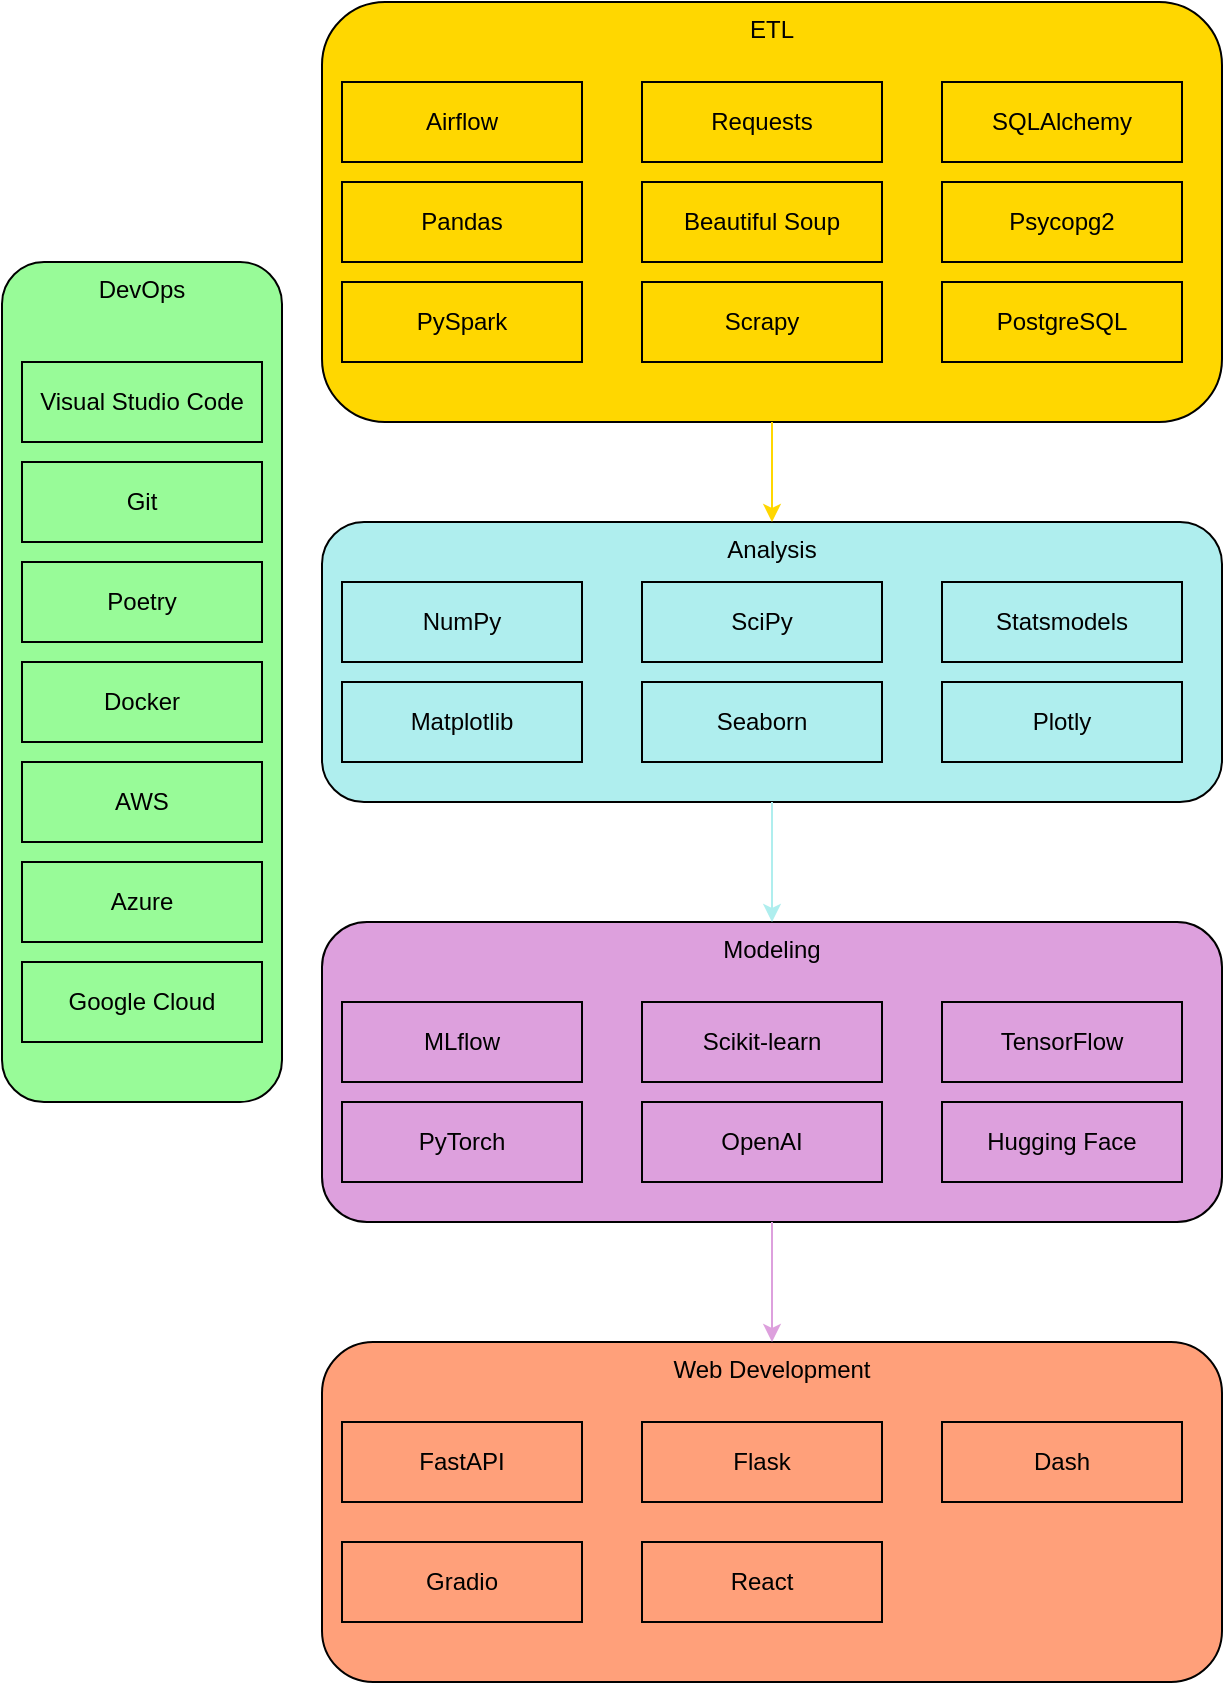 <mxfile>
    <diagram name="Tech Stack" id="0">
        <mxGraphModel dx="664" dy="611" grid="1" gridSize="10" guides="1" tooltips="1" connect="1" arrows="1" fold="1" page="1" pageScale="1" pageWidth="827" pageHeight="1169" math="0" shadow="0">
            <root>
                <mxCell id="0"/>
                <mxCell id="1" parent="0"/>
                <mxCell id="52" value="Web Development" style="rounded=1;whiteSpace=wrap;html=1;verticalAlign=top;fillColor=#FFA07A;fontColor=#000000;strokeColor=#000000;" parent="1" vertex="1">
                    <mxGeometry x="170" y="690" width="450" height="170" as="geometry"/>
                </mxCell>
                <mxCell id="49" value="Modeling" style="rounded=1;whiteSpace=wrap;html=1;verticalAlign=top;fillColor=#DDA0DD;fontColor=#000000;strokeColor=#000000;" parent="1" vertex="1">
                    <mxGeometry x="170" y="480" width="450" height="150" as="geometry"/>
                </mxCell>
                <mxCell id="47" value="Analysis" style="rounded=1;whiteSpace=wrap;html=1;verticalAlign=top;fillColor=#AFEEEE;fontColor=#000000;strokeColor=#000000;" parent="1" vertex="1">
                    <mxGeometry x="170" y="280" width="450" height="140" as="geometry"/>
                </mxCell>
                <mxCell id="46" value="ETL" style="rounded=1;whiteSpace=wrap;html=1;verticalAlign=top;fillColor=#FFD700;fontColor=#000000;labelBorderColor=none;strokeColor=#000000;" parent="1" vertex="1">
                    <mxGeometry x="170" y="20" width="450" height="210" as="geometry"/>
                </mxCell>
                <mxCell id="45" value="DevOps" style="rounded=1;whiteSpace=wrap;html=1;verticalAlign=top;fillColor=#98FB98;fontColor=#000000;strokeColor=#000000;" parent="1" vertex="1">
                    <mxGeometry x="10" y="150" width="140" height="420" as="geometry"/>
                </mxCell>
                <mxCell id="7" style="edgeStyle=orthogonalEdgeStyle;rounded=0;orthogonalLoop=1;jettySize=auto;html=1;exitX=0.5;exitY=1;exitDx=0;exitDy=0;entryX=0.5;entryY=0;entryDx=0;entryDy=0;fontColor=#000000;strokeColor=#FFD700;" parent="1" source="46" target="47" edge="1">
                    <mxGeometry relative="1" as="geometry">
                        <mxPoint x="380" y="180" as="sourcePoint"/>
                    </mxGeometry>
                </mxCell>
                <mxCell id="8" style="edgeStyle=orthogonalEdgeStyle;rounded=0;orthogonalLoop=1;jettySize=auto;html=1;exitX=0.5;exitY=1;exitDx=0;exitDy=0;entryX=0.5;entryY=0;entryDx=0;entryDy=0;fontColor=#000000;strokeColor=#AFEEEE;" parent="1" source="47" target="49" edge="1">
                    <mxGeometry relative="1" as="geometry">
                        <mxPoint x="380" y="380" as="sourcePoint"/>
                    </mxGeometry>
                </mxCell>
                <mxCell id="9" style="edgeStyle=orthogonalEdgeStyle;rounded=0;orthogonalLoop=1;jettySize=auto;html=1;exitX=0.5;exitY=1;exitDx=0;exitDy=0;entryX=0.5;entryY=0;entryDx=0;entryDy=0;fontColor=#000000;strokeColor=#DDA0DD;" parent="1" source="49" target="52" edge="1">
                    <mxGeometry relative="1" as="geometry">
                        <mxPoint x="380" y="580" as="sourcePoint"/>
                        <mxPoint x="380" y="700" as="targetPoint"/>
                    </mxGeometry>
                </mxCell>
                <mxCell id="10" value="Visual Studio Code" style="rounded=0;whiteSpace=wrap;html=1;fillColor=#98FB98;fontColor=#000000;strokeColor=#000000;" parent="1" vertex="1">
                    <mxGeometry x="20" y="200" width="120" height="40" as="geometry"/>
                </mxCell>
                <mxCell id="11" value="Git" style="rounded=0;whiteSpace=wrap;html=1;fillColor=#98FB98;fontColor=#000000;strokeColor=#000000;" parent="1" vertex="1">
                    <mxGeometry x="20" y="250" width="120" height="40" as="geometry"/>
                </mxCell>
                <mxCell id="12" value="Poetry" style="rounded=0;whiteSpace=wrap;html=1;fillColor=#98FB98;fontColor=#000000;strokeColor=#000000;" parent="1" vertex="1">
                    <mxGeometry x="20" y="300" width="120" height="40" as="geometry"/>
                </mxCell>
                <mxCell id="13" value="Docker" style="rounded=0;whiteSpace=wrap;html=1;fillColor=#98FB98;fontColor=#000000;strokeColor=#000000;" parent="1" vertex="1">
                    <mxGeometry x="20" y="350" width="120" height="40" as="geometry"/>
                </mxCell>
                <mxCell id="14" value="AWS" style="rounded=0;whiteSpace=wrap;html=1;fillColor=#98FB98;fontColor=#000000;strokeColor=#000000;" parent="1" vertex="1">
                    <mxGeometry x="20" y="400" width="120" height="40" as="geometry"/>
                </mxCell>
                <mxCell id="15" value="Azure" style="rounded=0;whiteSpace=wrap;html=1;fillColor=#98FB98;fontColor=#000000;strokeColor=#000000;" parent="1" vertex="1">
                    <mxGeometry x="20" y="450" width="120" height="40" as="geometry"/>
                </mxCell>
                <mxCell id="16" value="Google Cloud" style="rounded=0;whiteSpace=wrap;html=1;fillColor=#98FB98;fontColor=#000000;strokeColor=#000000;" parent="1" vertex="1">
                    <mxGeometry x="20" y="500" width="120" height="40" as="geometry"/>
                </mxCell>
                <mxCell id="17" value="Airflow" style="rounded=0;whiteSpace=wrap;html=1;fillColor=#FFD700;fontColor=#000000;strokeColor=#000000;" parent="1" vertex="1">
                    <mxGeometry x="180" y="60" width="120" height="40" as="geometry"/>
                </mxCell>
                <mxCell id="18" value="SQLAlchemy" style="rounded=0;whiteSpace=wrap;html=1;fillColor=#FFD700;fontColor=#000000;strokeColor=#000000;" parent="1" vertex="1">
                    <mxGeometry x="480" y="60" width="120" height="40" as="geometry"/>
                </mxCell>
                <mxCell id="19" value="Psycopg2" style="rounded=0;whiteSpace=wrap;html=1;fillColor=#FFD700;fontColor=#000000;strokeColor=#000000;" parent="1" vertex="1">
                    <mxGeometry x="480" y="110" width="120" height="40" as="geometry"/>
                </mxCell>
                <mxCell id="20" value="PostgreSQL" style="rounded=0;whiteSpace=wrap;html=1;fillColor=#FFD700;fontColor=#000000;strokeColor=#000000;" parent="1" vertex="1">
                    <mxGeometry x="480" y="160" width="120" height="40" as="geometry"/>
                </mxCell>
                <mxCell id="21" value="Requests" style="rounded=0;whiteSpace=wrap;html=1;fillColor=#FFD700;fontColor=#000000;strokeColor=#000000;" parent="1" vertex="1">
                    <mxGeometry x="330" y="60" width="120" height="40" as="geometry"/>
                </mxCell>
                <mxCell id="22" value="Beautiful Soup" style="rounded=0;whiteSpace=wrap;html=1;fillColor=#FFD700;fontColor=#000000;strokeColor=#000000;" parent="1" vertex="1">
                    <mxGeometry x="330" y="110" width="120" height="40" as="geometry"/>
                </mxCell>
                <mxCell id="23" value="Scrapy" style="rounded=0;whiteSpace=wrap;html=1;fillColor=#FFD700;fontColor=#000000;strokeColor=#000000;" parent="1" vertex="1">
                    <mxGeometry x="330" y="160" width="120" height="40" as="geometry"/>
                </mxCell>
                <mxCell id="24" value="Pandas" style="rounded=0;whiteSpace=wrap;html=1;fillColor=#FFD700;fontColor=#000000;strokeColor=#000000;" parent="1" vertex="1">
                    <mxGeometry x="180" y="110" width="120" height="40" as="geometry"/>
                </mxCell>
                <mxCell id="25" value="PySpark" style="rounded=0;whiteSpace=wrap;html=1;fillColor=#FFD700;fontColor=#000000;strokeColor=#000000;" parent="1" vertex="1">
                    <mxGeometry x="180" y="160" width="120" height="40" as="geometry"/>
                </mxCell>
                <mxCell id="26" value="Matplotlib" style="rounded=0;whiteSpace=wrap;html=1;fillColor=#AFEEEE;fontColor=#000000;strokeColor=#000000;" parent="1" vertex="1">
                    <mxGeometry x="180" y="360" width="120" height="40" as="geometry"/>
                </mxCell>
                <mxCell id="27" value="Seaborn" style="rounded=0;whiteSpace=wrap;html=1;fillColor=#AFEEEE;fontColor=#000000;strokeColor=#000000;" parent="1" vertex="1">
                    <mxGeometry x="330" y="360" width="120" height="40" as="geometry"/>
                </mxCell>
                <mxCell id="28" value="Plotly" style="rounded=0;whiteSpace=wrap;html=1;fillColor=#AFEEEE;fontColor=#000000;strokeColor=#000000;" parent="1" vertex="1">
                    <mxGeometry x="480" y="360" width="120" height="40" as="geometry"/>
                </mxCell>
                <mxCell id="29" value="NumPy" style="rounded=0;whiteSpace=wrap;html=1;fillColor=#AFEEEE;fontColor=#000000;strokeColor=#000000;" parent="1" vertex="1">
                    <mxGeometry x="180" y="310" width="120" height="40" as="geometry"/>
                </mxCell>
                <mxCell id="30" value="SciPy" style="rounded=0;whiteSpace=wrap;html=1;fillColor=#AFEEEE;fontColor=#000000;strokeColor=#000000;" parent="1" vertex="1">
                    <mxGeometry x="330" y="310" width="120" height="40" as="geometry"/>
                </mxCell>
                <mxCell id="31" value="Statsmodels" style="rounded=0;whiteSpace=wrap;html=1;fillColor=#AFEEEE;fontColor=#000000;strokeColor=#000000;" parent="1" vertex="1">
                    <mxGeometry x="480" y="310" width="120" height="40" as="geometry"/>
                </mxCell>
                <mxCell id="32" value="MLflow" style="rounded=0;whiteSpace=wrap;html=1;fillColor=#DDA0DD;fontColor=#000000;strokeColor=#000000;" parent="1" vertex="1">
                    <mxGeometry x="180" y="520" width="120" height="40" as="geometry"/>
                </mxCell>
                <mxCell id="33" value="Scikit-learn" style="rounded=0;whiteSpace=wrap;html=1;fillColor=#DDA0DD;fontColor=#000000;strokeColor=#000000;" parent="1" vertex="1">
                    <mxGeometry x="330" y="520" width="120" height="40" as="geometry"/>
                </mxCell>
                <mxCell id="34" value="TensorFlow" style="rounded=0;whiteSpace=wrap;html=1;fillColor=#DDA0DD;fontColor=#000000;strokeColor=#000000;" parent="1" vertex="1">
                    <mxGeometry x="480" y="520" width="120" height="40" as="geometry"/>
                </mxCell>
                <mxCell id="35" value="PyTorch" style="rounded=0;whiteSpace=wrap;html=1;fillColor=#DDA0DD;fontColor=#000000;strokeColor=#000000;" parent="1" vertex="1">
                    <mxGeometry x="180" y="570" width="120" height="40" as="geometry"/>
                </mxCell>
                <mxCell id="36" value="Hugging Face" style="rounded=0;whiteSpace=wrap;html=1;fillColor=#DDA0DD;fontColor=#000000;strokeColor=#000000;" parent="1" vertex="1">
                    <mxGeometry x="480" y="570" width="120" height="40" as="geometry"/>
                </mxCell>
                <mxCell id="37" value="OpenAI" style="rounded=0;whiteSpace=wrap;html=1;fillColor=#DDA0DD;fontColor=#000000;strokeColor=#000000;" parent="1" vertex="1">
                    <mxGeometry x="330" y="570" width="120" height="40" as="geometry"/>
                </mxCell>
                <mxCell id="38" value="FastAPI" style="rounded=0;whiteSpace=wrap;html=1;fillColor=#FFA07A;fontColor=#000000;strokeColor=#000000;" parent="1" vertex="1">
                    <mxGeometry x="180" y="730" width="120" height="40" as="geometry"/>
                </mxCell>
                <mxCell id="39" value="Flask" style="rounded=0;whiteSpace=wrap;html=1;fillColor=#FFA07A;fontColor=#000000;strokeColor=#000000;" parent="1" vertex="1">
                    <mxGeometry x="330" y="730" width="120" height="40" as="geometry"/>
                </mxCell>
                <mxCell id="40" value="Dash" style="rounded=0;whiteSpace=wrap;html=1;fillColor=#FFA07A;fontColor=#000000;strokeColor=#000000;" parent="1" vertex="1">
                    <mxGeometry x="480" y="730" width="120" height="40" as="geometry"/>
                </mxCell>
                <mxCell id="41" value="Gradio" style="rounded=0;whiteSpace=wrap;html=1;fillColor=#FFA07A;fontColor=#000000;strokeColor=#000000;" parent="1" vertex="1">
                    <mxGeometry x="180" y="790" width="120" height="40" as="geometry"/>
                </mxCell>
                <mxCell id="42" value="React" style="rounded=0;whiteSpace=wrap;html=1;fillColor=#FFA07A;fontColor=#000000;strokeColor=#000000;" parent="1" vertex="1">
                    <mxGeometry x="330" y="790" width="120" height="40" as="geometry"/>
                </mxCell>
            </root>
        </mxGraphModel>
    </diagram>
</mxfile>